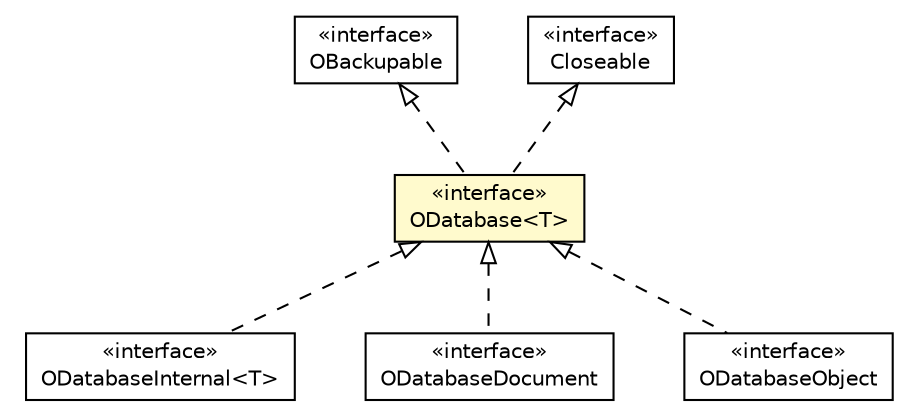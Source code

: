 #!/usr/local/bin/dot
#
# Class diagram 
# Generated by UMLGraph version R5_6-24-gf6e263 (http://www.umlgraph.org/)
#

digraph G {
	edge [fontname="Helvetica",fontsize=10,labelfontname="Helvetica",labelfontsize=10];
	node [fontname="Helvetica",fontsize=10,shape=plaintext];
	nodesep=0.25;
	ranksep=0.5;
	// com.orientechnologies.orient.core.db.ODatabaseInternal<T>
	c2443908 [label=<<table title="com.orientechnologies.orient.core.db.ODatabaseInternal" border="0" cellborder="1" cellspacing="0" cellpadding="2" port="p" href="./ODatabaseInternal.html">
		<tr><td><table border="0" cellspacing="0" cellpadding="1">
<tr><td align="center" balign="center"> &#171;interface&#187; </td></tr>
<tr><td align="center" balign="center"> ODatabaseInternal&lt;T&gt; </td></tr>
		</table></td></tr>
		</table>>, URL="./ODatabaseInternal.html", fontname="Helvetica", fontcolor="black", fontsize=10.0];
	// com.orientechnologies.orient.core.db.ODatabase<T>
	c2443911 [label=<<table title="com.orientechnologies.orient.core.db.ODatabase" border="0" cellborder="1" cellspacing="0" cellpadding="2" port="p" bgcolor="lemonChiffon" href="./ODatabase.html">
		<tr><td><table border="0" cellspacing="0" cellpadding="1">
<tr><td align="center" balign="center"> &#171;interface&#187; </td></tr>
<tr><td align="center" balign="center"> ODatabase&lt;T&gt; </td></tr>
		</table></td></tr>
		</table>>, URL="./ODatabase.html", fontname="Helvetica", fontcolor="black", fontsize=10.0];
	// com.orientechnologies.orient.core.db.document.ODatabaseDocument
	c2443986 [label=<<table title="com.orientechnologies.orient.core.db.document.ODatabaseDocument" border="0" cellborder="1" cellspacing="0" cellpadding="2" port="p" href="./document/ODatabaseDocument.html">
		<tr><td><table border="0" cellspacing="0" cellpadding="1">
<tr><td align="center" balign="center"> &#171;interface&#187; </td></tr>
<tr><td align="center" balign="center"> ODatabaseDocument </td></tr>
		</table></td></tr>
		</table>>, URL="./document/ODatabaseDocument.html", fontname="Helvetica", fontcolor="black", fontsize=10.0];
	// com.orientechnologies.orient.core.util.OBackupable
	c2445308 [label=<<table title="com.orientechnologies.orient.core.util.OBackupable" border="0" cellborder="1" cellspacing="0" cellpadding="2" port="p" href="../util/OBackupable.html">
		<tr><td><table border="0" cellspacing="0" cellpadding="1">
<tr><td align="center" balign="center"> &#171;interface&#187; </td></tr>
<tr><td align="center" balign="center"> OBackupable </td></tr>
		</table></td></tr>
		</table>>, URL="../util/OBackupable.html", fontname="Helvetica", fontcolor="black", fontsize=10.0];
	// com.orientechnologies.orient.core.db.object.ODatabaseObject
	c2445638 [label=<<table title="com.orientechnologies.orient.core.db.object.ODatabaseObject" border="0" cellborder="1" cellspacing="0" cellpadding="2" port="p" href="./object/ODatabaseObject.html">
		<tr><td><table border="0" cellspacing="0" cellpadding="1">
<tr><td align="center" balign="center"> &#171;interface&#187; </td></tr>
<tr><td align="center" balign="center"> ODatabaseObject </td></tr>
		</table></td></tr>
		</table>>, URL="./object/ODatabaseObject.html", fontname="Helvetica", fontcolor="black", fontsize=10.0];
	//com.orientechnologies.orient.core.db.ODatabaseInternal<T> implements com.orientechnologies.orient.core.db.ODatabase<T>
	c2443911:p -> c2443908:p [dir=back,arrowtail=empty,style=dashed];
	//com.orientechnologies.orient.core.db.ODatabase<T> implements com.orientechnologies.orient.core.util.OBackupable
	c2445308:p -> c2443911:p [dir=back,arrowtail=empty,style=dashed];
	//com.orientechnologies.orient.core.db.ODatabase<T> implements java.io.Closeable
	c2446380:p -> c2443911:p [dir=back,arrowtail=empty,style=dashed];
	//com.orientechnologies.orient.core.db.document.ODatabaseDocument implements com.orientechnologies.orient.core.db.ODatabase<T>
	c2443911:p -> c2443986:p [dir=back,arrowtail=empty,style=dashed];
	//com.orientechnologies.orient.core.db.object.ODatabaseObject implements com.orientechnologies.orient.core.db.ODatabase<T>
	c2443911:p -> c2445638:p [dir=back,arrowtail=empty,style=dashed];
	// java.io.Closeable
	c2446380 [label=<<table title="java.io.Closeable" border="0" cellborder="1" cellspacing="0" cellpadding="2" port="p" href="http://java.sun.com/j2se/1.4.2/docs/api/java/io/Closeable.html">
		<tr><td><table border="0" cellspacing="0" cellpadding="1">
<tr><td align="center" balign="center"> &#171;interface&#187; </td></tr>
<tr><td align="center" balign="center"> Closeable </td></tr>
		</table></td></tr>
		</table>>, URL="http://java.sun.com/j2se/1.4.2/docs/api/java/io/Closeable.html", fontname="Helvetica", fontcolor="black", fontsize=10.0];
}

